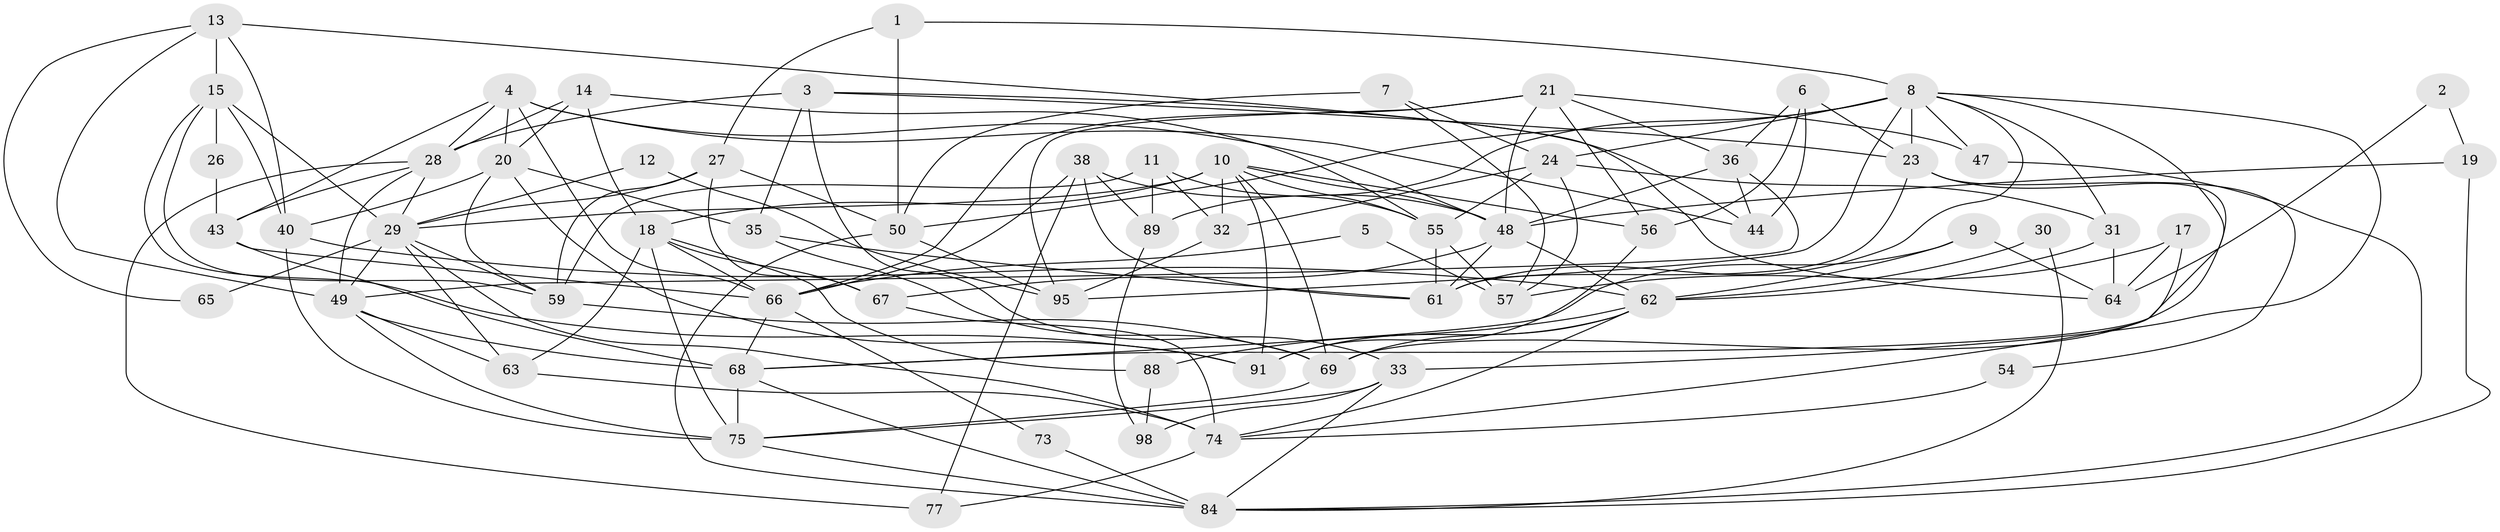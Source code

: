 // original degree distribution, {3: 0.29, 2: 0.14, 4: 0.21, 7: 0.05, 8: 0.01, 5: 0.22, 6: 0.08}
// Generated by graph-tools (version 1.1) at 2025/11/02/27/25 16:11:21]
// undirected, 64 vertices, 159 edges
graph export_dot {
graph [start="1"]
  node [color=gray90,style=filled];
  1;
  2;
  3 [super="+16"];
  4 [super="+51"];
  5;
  6 [super="+22"];
  7;
  8 [super="+85"];
  9;
  10 [super="+34"];
  11 [super="+52"];
  12;
  13;
  14 [super="+46"];
  15 [super="+80"];
  17 [super="+58"];
  18 [super="+39"];
  19;
  20 [super="+53"];
  21 [super="+60"];
  23 [super="+37"];
  24 [super="+25"];
  26;
  27 [super="+83"];
  28 [super="+96"];
  29 [super="+93"];
  30;
  31 [super="+41"];
  32 [super="+72"];
  33 [super="+42"];
  35;
  36 [super="+71"];
  38 [super="+82"];
  40;
  43 [super="+81"];
  44 [super="+45"];
  47;
  48 [super="+90"];
  49 [super="+76"];
  50 [super="+70"];
  54;
  55 [super="+100"];
  56;
  57;
  59;
  61 [super="+97"];
  62 [super="+78"];
  63;
  64 [super="+79"];
  65;
  66 [super="+94"];
  67;
  68;
  69 [super="+87"];
  73;
  74 [super="+92"];
  75 [super="+86"];
  77;
  84 [super="+99"];
  88;
  89;
  91;
  95;
  98;
  1 -- 27;
  1 -- 8;
  1 -- 50;
  2 -- 19;
  2 -- 64;
  3 -- 35;
  3 -- 28;
  3 -- 33;
  3 -- 23;
  3 -- 44;
  4 -- 48;
  4 -- 20;
  4 -- 43;
  4 -- 28;
  4 -- 66;
  4 -- 44;
  5 -- 66;
  5 -- 57;
  6 -- 23;
  6 -- 36;
  6 -- 56;
  6 -- 44;
  7 -- 50;
  7 -- 24;
  7 -- 57;
  8 -- 68;
  8 -- 47;
  8 -- 24;
  8 -- 95;
  8 -- 33;
  8 -- 23;
  8 -- 89;
  8 -- 61;
  8 -- 31;
  8 -- 50;
  9 -- 68;
  9 -- 64;
  9 -- 62;
  10 -- 32;
  10 -- 91;
  10 -- 56;
  10 -- 69;
  10 -- 18;
  10 -- 48;
  10 -- 29;
  10 -- 55;
  11 -- 59;
  11 -- 89;
  11 -- 32;
  11 -- 55;
  12 -- 95;
  12 -- 29;
  13 -- 15;
  13 -- 40;
  13 -- 64;
  13 -- 65;
  13 -- 49;
  14 -- 28;
  14 -- 18;
  14 -- 55;
  14 -- 20;
  15 -- 59;
  15 -- 26;
  15 -- 40;
  15 -- 91;
  15 -- 29;
  17 -- 57;
  17 -- 74;
  17 -- 64;
  18 -- 75;
  18 -- 63;
  18 -- 88;
  18 -- 67;
  18 -- 66;
  19 -- 84;
  19 -- 48;
  20 -- 40;
  20 -- 35;
  20 -- 59;
  20 -- 91;
  21 -- 56;
  21 -- 47;
  21 -- 95;
  21 -- 36;
  21 -- 48;
  21 -- 66;
  23 -- 54;
  23 -- 61;
  23 -- 69;
  24 -- 57;
  24 -- 32;
  24 -- 55 [weight=2];
  24 -- 31;
  26 -- 43;
  27 -- 59 [weight=2];
  27 -- 50;
  27 -- 67;
  27 -- 29;
  28 -- 43;
  28 -- 77;
  28 -- 29;
  28 -- 49;
  29 -- 49;
  29 -- 59;
  29 -- 65;
  29 -- 63;
  29 -- 74;
  30 -- 84;
  30 -- 62 [weight=2];
  31 -- 64;
  31 -- 62;
  32 -- 95;
  33 -- 84;
  33 -- 98;
  33 -- 75;
  35 -- 61;
  35 -- 69;
  36 -- 48;
  36 -- 49;
  36 -- 44;
  38 -- 77;
  38 -- 89;
  38 -- 61;
  38 -- 48;
  38 -- 66;
  40 -- 62;
  40 -- 75;
  43 -- 68;
  43 -- 66;
  47 -- 84;
  48 -- 62;
  48 -- 61;
  48 -- 67;
  49 -- 75;
  49 -- 68;
  49 -- 63;
  50 -- 84;
  50 -- 95;
  54 -- 74;
  55 -- 57;
  55 -- 61;
  56 -- 91;
  59 -- 69;
  62 -- 74;
  62 -- 88;
  62 -- 69;
  62 -- 91;
  63 -- 74;
  66 -- 68;
  66 -- 73;
  67 -- 74;
  68 -- 75;
  68 -- 84;
  69 -- 75;
  73 -- 84;
  74 -- 77;
  75 -- 84;
  88 -- 98;
  89 -- 98;
}
